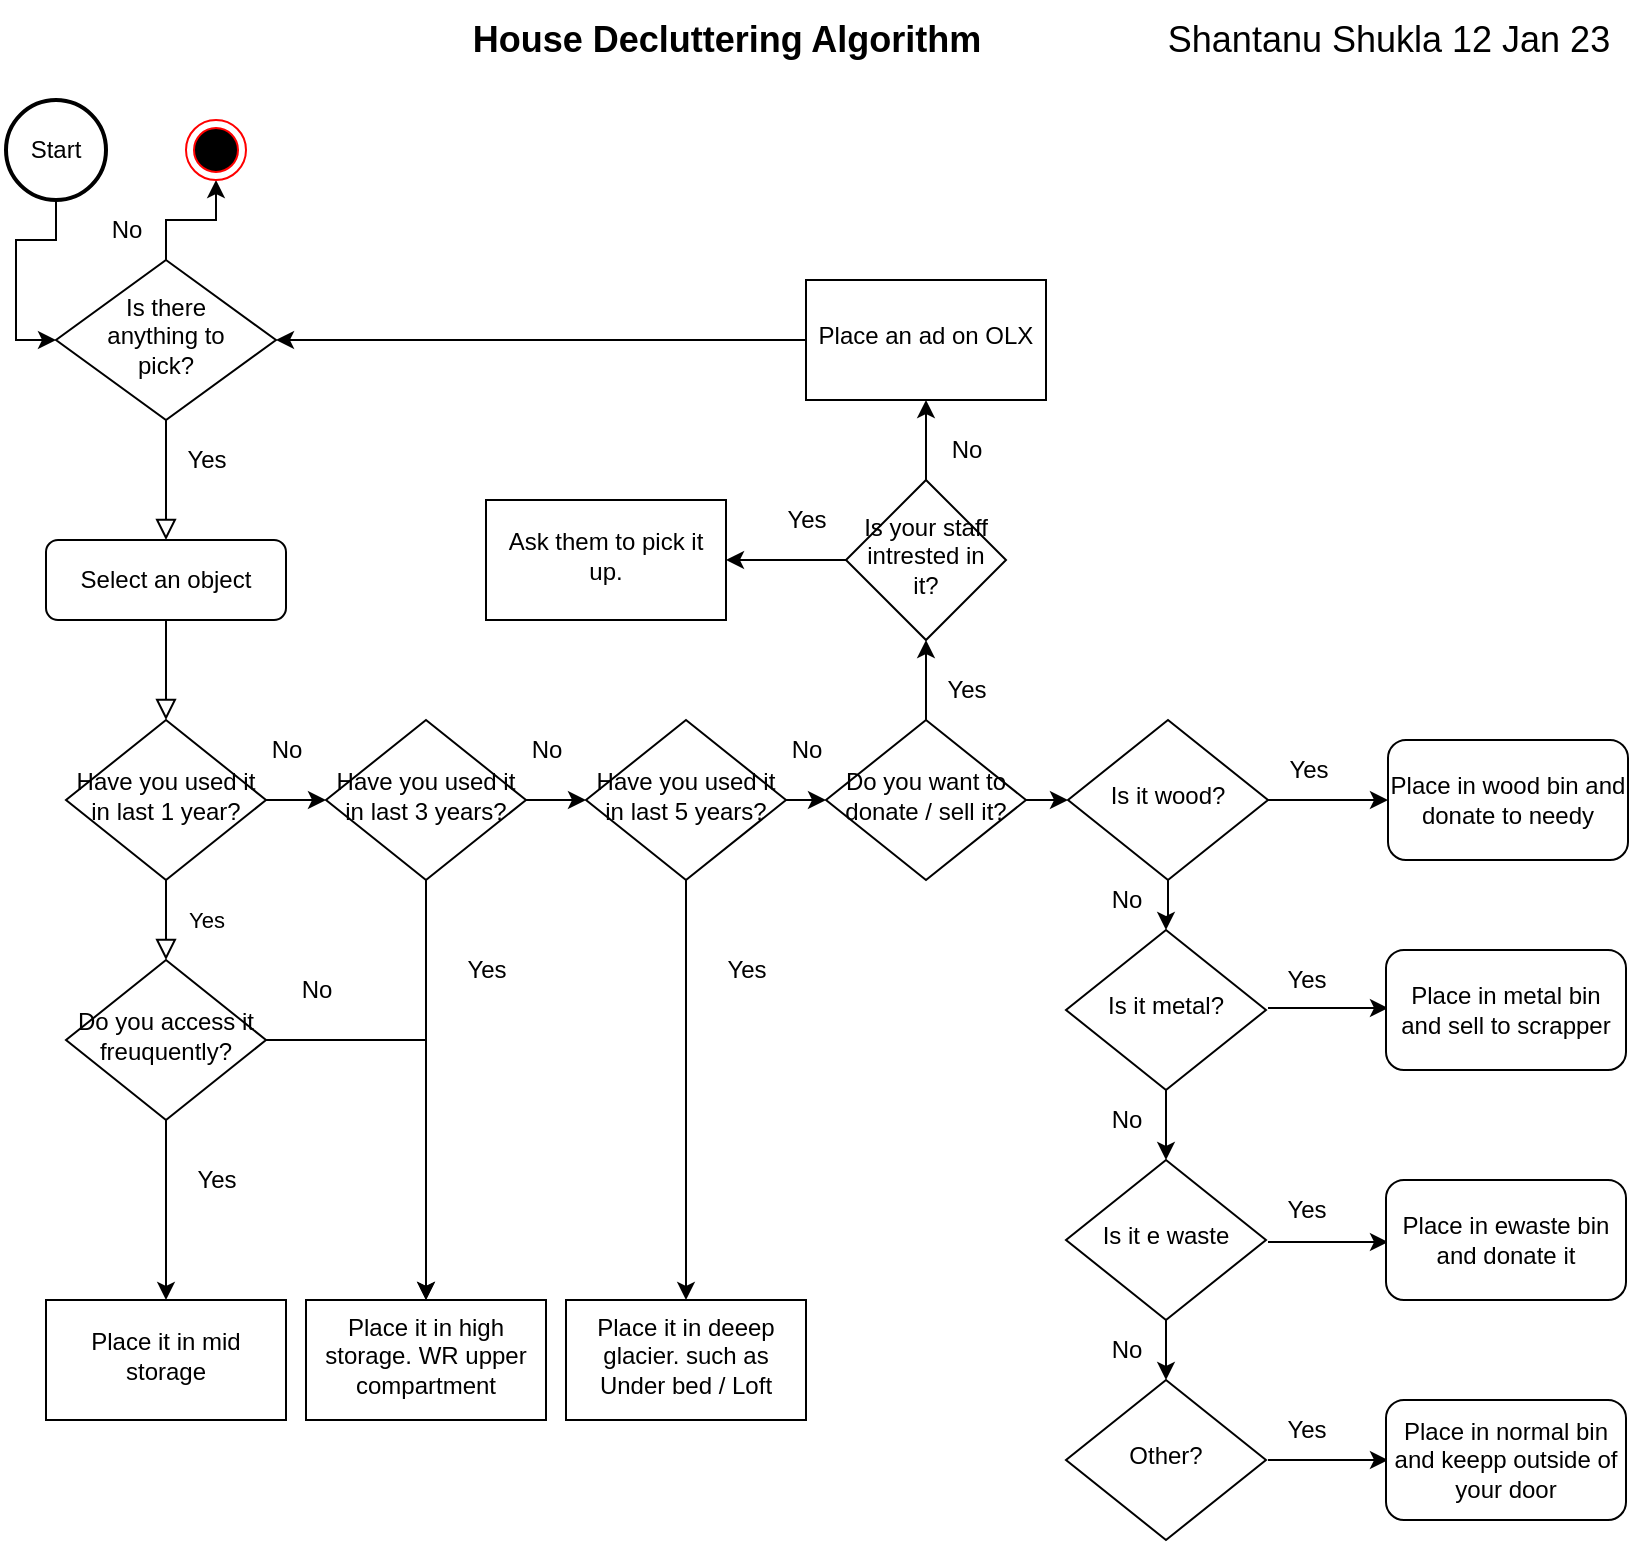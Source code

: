 <mxfile version="20.3.1" type="github"><diagram id="C5RBs43oDa-KdzZeNtuy" name="Page-1"><mxGraphModel dx="1422" dy="762" grid="1" gridSize="10" guides="1" tooltips="1" connect="1" arrows="1" fold="1" page="1" pageScale="1" pageWidth="827" pageHeight="1169" math="0" shadow="0"><root><mxCell id="WIyWlLk6GJQsqaUBKTNV-0"/><mxCell id="WIyWlLk6GJQsqaUBKTNV-1" parent="WIyWlLk6GJQsqaUBKTNV-0"/><mxCell id="WIyWlLk6GJQsqaUBKTNV-2" value="" style="rounded=0;html=1;jettySize=auto;orthogonalLoop=1;fontSize=11;endArrow=block;endFill=0;endSize=8;strokeWidth=1;shadow=0;labelBackgroundColor=none;edgeStyle=orthogonalEdgeStyle;" parent="WIyWlLk6GJQsqaUBKTNV-1" source="WIyWlLk6GJQsqaUBKTNV-3" target="WIyWlLk6GJQsqaUBKTNV-6" edge="1"><mxGeometry relative="1" as="geometry"/></mxCell><mxCell id="WIyWlLk6GJQsqaUBKTNV-3" value="Select an object" style="rounded=1;whiteSpace=wrap;html=1;fontSize=12;glass=0;strokeWidth=1;shadow=0;" parent="WIyWlLk6GJQsqaUBKTNV-1" vertex="1"><mxGeometry x="30" y="270" width="120" height="40" as="geometry"/></mxCell><mxCell id="WIyWlLk6GJQsqaUBKTNV-4" value="Yes" style="rounded=0;html=1;jettySize=auto;orthogonalLoop=1;fontSize=11;endArrow=block;endFill=0;endSize=8;strokeWidth=1;shadow=0;labelBackgroundColor=none;edgeStyle=orthogonalEdgeStyle;" parent="WIyWlLk6GJQsqaUBKTNV-1" source="WIyWlLk6GJQsqaUBKTNV-6" target="WIyWlLk6GJQsqaUBKTNV-10" edge="1"><mxGeometry y="20" relative="1" as="geometry"><mxPoint as="offset"/></mxGeometry></mxCell><mxCell id="WIyWlLk6GJQsqaUBKTNV-6" value="Have you used it in last 1 year?" style="rhombus;whiteSpace=wrap;html=1;shadow=0;fontFamily=Helvetica;fontSize=12;align=center;strokeWidth=1;spacing=6;spacingTop=-4;" parent="WIyWlLk6GJQsqaUBKTNV-1" vertex="1"><mxGeometry x="40" y="360" width="100" height="80" as="geometry"/></mxCell><mxCell id="6GguWPpO1OJxH0Fzi7PT-32" value="" style="edgeStyle=orthogonalEdgeStyle;rounded=0;orthogonalLoop=1;jettySize=auto;html=1;" edge="1" parent="WIyWlLk6GJQsqaUBKTNV-1" source="WIyWlLk6GJQsqaUBKTNV-10" target="6GguWPpO1OJxH0Fzi7PT-31"><mxGeometry relative="1" as="geometry"/></mxCell><mxCell id="6GguWPpO1OJxH0Fzi7PT-70" style="edgeStyle=orthogonalEdgeStyle;rounded=0;orthogonalLoop=1;jettySize=auto;html=1;exitX=1;exitY=0.5;exitDx=0;exitDy=0;" edge="1" parent="WIyWlLk6GJQsqaUBKTNV-1" source="WIyWlLk6GJQsqaUBKTNV-10" target="6GguWPpO1OJxH0Fzi7PT-27"><mxGeometry relative="1" as="geometry"/></mxCell><mxCell id="WIyWlLk6GJQsqaUBKTNV-10" value="Do you access it freuquently?" style="rhombus;whiteSpace=wrap;html=1;shadow=0;fontFamily=Helvetica;fontSize=12;align=center;strokeWidth=1;spacing=6;spacingTop=-4;rounded=0;" parent="WIyWlLk6GJQsqaUBKTNV-1" vertex="1"><mxGeometry x="40" y="480" width="100" height="80" as="geometry"/></mxCell><mxCell id="6GguWPpO1OJxH0Fzi7PT-50" style="edgeStyle=orthogonalEdgeStyle;rounded=0;orthogonalLoop=1;jettySize=auto;html=1;exitX=0.5;exitY=1;exitDx=0;exitDy=0;exitPerimeter=0;entryX=0;entryY=0.5;entryDx=0;entryDy=0;" edge="1" parent="WIyWlLk6GJQsqaUBKTNV-1" source="6GguWPpO1OJxH0Fzi7PT-0" target="6GguWPpO1OJxH0Fzi7PT-48"><mxGeometry relative="1" as="geometry"/></mxCell><mxCell id="6GguWPpO1OJxH0Fzi7PT-0" value="Start" style="strokeWidth=2;html=1;shape=mxgraph.flowchart.start_2;whiteSpace=wrap;" vertex="1" parent="WIyWlLk6GJQsqaUBKTNV-1"><mxGeometry x="10" y="50" width="50" height="50" as="geometry"/></mxCell><mxCell id="6GguWPpO1OJxH0Fzi7PT-1" value="" style="rounded=0;html=1;jettySize=auto;orthogonalLoop=1;fontSize=11;endArrow=block;endFill=0;endSize=8;strokeWidth=1;shadow=0;labelBackgroundColor=none;edgeStyle=orthogonalEdgeStyle;" edge="1" parent="WIyWlLk6GJQsqaUBKTNV-1" source="6GguWPpO1OJxH0Fzi7PT-48"><mxGeometry relative="1" as="geometry"><mxPoint x="90" y="220" as="sourcePoint"/><mxPoint x="90" y="270" as="targetPoint"/></mxGeometry></mxCell><mxCell id="6GguWPpO1OJxH0Fzi7PT-4" style="edgeStyle=orthogonalEdgeStyle;rounded=0;orthogonalLoop=1;jettySize=auto;html=1;exitX=1;exitY=0.5;exitDx=0;exitDy=0;entryX=0;entryY=0.5;entryDx=0;entryDy=0;" edge="1" parent="WIyWlLk6GJQsqaUBKTNV-1" source="6GguWPpO1OJxH0Fzi7PT-2" target="6GguWPpO1OJxH0Fzi7PT-3"><mxGeometry relative="1" as="geometry"/></mxCell><mxCell id="6GguWPpO1OJxH0Fzi7PT-40" value="" style="edgeStyle=orthogonalEdgeStyle;rounded=0;orthogonalLoop=1;jettySize=auto;html=1;" edge="1" parent="WIyWlLk6GJQsqaUBKTNV-1" source="6GguWPpO1OJxH0Fzi7PT-2" target="6GguWPpO1OJxH0Fzi7PT-5"><mxGeometry relative="1" as="geometry"/></mxCell><mxCell id="6GguWPpO1OJxH0Fzi7PT-2" value="Is it wood?" style="rhombus;whiteSpace=wrap;html=1;shadow=0;fontFamily=Helvetica;fontSize=12;align=center;strokeWidth=1;spacing=6;spacingTop=-4;" vertex="1" parent="WIyWlLk6GJQsqaUBKTNV-1"><mxGeometry x="541" y="360" width="100" height="80" as="geometry"/></mxCell><mxCell id="6GguWPpO1OJxH0Fzi7PT-3" value="Place in wood bin and donate to needy" style="rounded=1;whiteSpace=wrap;html=1;" vertex="1" parent="WIyWlLk6GJQsqaUBKTNV-1"><mxGeometry x="701" y="370" width="120" height="60" as="geometry"/></mxCell><mxCell id="6GguWPpO1OJxH0Fzi7PT-37" value="" style="edgeStyle=orthogonalEdgeStyle;rounded=0;orthogonalLoop=1;jettySize=auto;html=1;" edge="1" parent="WIyWlLk6GJQsqaUBKTNV-1" source="6GguWPpO1OJxH0Fzi7PT-5" target="6GguWPpO1OJxH0Fzi7PT-6"><mxGeometry relative="1" as="geometry"/></mxCell><mxCell id="6GguWPpO1OJxH0Fzi7PT-5" value="Is it metal?" style="rhombus;whiteSpace=wrap;html=1;shadow=0;fontFamily=Helvetica;fontSize=12;align=center;strokeWidth=1;spacing=6;spacingTop=-4;" vertex="1" parent="WIyWlLk6GJQsqaUBKTNV-1"><mxGeometry x="540" y="465" width="100" height="80" as="geometry"/></mxCell><mxCell id="6GguWPpO1OJxH0Fzi7PT-38" value="" style="edgeStyle=orthogonalEdgeStyle;rounded=0;orthogonalLoop=1;jettySize=auto;html=1;" edge="1" parent="WIyWlLk6GJQsqaUBKTNV-1" source="6GguWPpO1OJxH0Fzi7PT-6" target="6GguWPpO1OJxH0Fzi7PT-7"><mxGeometry relative="1" as="geometry"/></mxCell><mxCell id="6GguWPpO1OJxH0Fzi7PT-6" value="Is it e waste" style="rhombus;whiteSpace=wrap;html=1;shadow=0;fontFamily=Helvetica;fontSize=12;align=center;strokeWidth=1;spacing=6;spacingTop=-4;" vertex="1" parent="WIyWlLk6GJQsqaUBKTNV-1"><mxGeometry x="540" y="580" width="100" height="80" as="geometry"/></mxCell><mxCell id="6GguWPpO1OJxH0Fzi7PT-7" value="Other?" style="rhombus;whiteSpace=wrap;html=1;shadow=0;fontFamily=Helvetica;fontSize=12;align=center;strokeWidth=1;spacing=6;spacingTop=-4;" vertex="1" parent="WIyWlLk6GJQsqaUBKTNV-1"><mxGeometry x="540" y="690" width="100" height="80" as="geometry"/></mxCell><mxCell id="6GguWPpO1OJxH0Fzi7PT-8" style="edgeStyle=orthogonalEdgeStyle;rounded=0;orthogonalLoop=1;jettySize=auto;html=1;exitX=1;exitY=0.5;exitDx=0;exitDy=0;entryX=0;entryY=0.5;entryDx=0;entryDy=0;" edge="1" parent="WIyWlLk6GJQsqaUBKTNV-1"><mxGeometry relative="1" as="geometry"><mxPoint x="641" y="504" as="sourcePoint"/><mxPoint x="701" y="504" as="targetPoint"/></mxGeometry></mxCell><mxCell id="6GguWPpO1OJxH0Fzi7PT-10" style="edgeStyle=orthogonalEdgeStyle;rounded=0;orthogonalLoop=1;jettySize=auto;html=1;exitX=1;exitY=0.5;exitDx=0;exitDy=0;entryX=0;entryY=0.5;entryDx=0;entryDy=0;" edge="1" parent="WIyWlLk6GJQsqaUBKTNV-1"><mxGeometry relative="1" as="geometry"><mxPoint x="641" y="621" as="sourcePoint"/><mxPoint x="701" y="621" as="targetPoint"/></mxGeometry></mxCell><mxCell id="6GguWPpO1OJxH0Fzi7PT-12" style="edgeStyle=orthogonalEdgeStyle;rounded=0;orthogonalLoop=1;jettySize=auto;html=1;exitX=1;exitY=0.5;exitDx=0;exitDy=0;entryX=0;entryY=0.5;entryDx=0;entryDy=0;" edge="1" parent="WIyWlLk6GJQsqaUBKTNV-1"><mxGeometry relative="1" as="geometry"><mxPoint x="641" y="730" as="sourcePoint"/><mxPoint x="701" y="730" as="targetPoint"/></mxGeometry></mxCell><mxCell id="6GguWPpO1OJxH0Fzi7PT-28" value="" style="edgeStyle=orthogonalEdgeStyle;rounded=0;orthogonalLoop=1;jettySize=auto;html=1;" edge="1" parent="WIyWlLk6GJQsqaUBKTNV-1" source="6GguWPpO1OJxH0Fzi7PT-14" target="6GguWPpO1OJxH0Fzi7PT-27"><mxGeometry relative="1" as="geometry"/></mxCell><mxCell id="6GguWPpO1OJxH0Fzi7PT-14" value="Have you used it in last 3 years?" style="rhombus;whiteSpace=wrap;html=1;shadow=0;fontFamily=Helvetica;fontSize=12;align=center;strokeWidth=1;spacing=6;spacingTop=-4;" vertex="1" parent="WIyWlLk6GJQsqaUBKTNV-1"><mxGeometry x="170" y="360" width="100" height="80" as="geometry"/></mxCell><mxCell id="6GguWPpO1OJxH0Fzi7PT-30" value="" style="edgeStyle=orthogonalEdgeStyle;rounded=0;orthogonalLoop=1;jettySize=auto;html=1;" edge="1" parent="WIyWlLk6GJQsqaUBKTNV-1" source="6GguWPpO1OJxH0Fzi7PT-15" target="6GguWPpO1OJxH0Fzi7PT-29"><mxGeometry relative="1" as="geometry"/></mxCell><mxCell id="6GguWPpO1OJxH0Fzi7PT-33" style="edgeStyle=orthogonalEdgeStyle;rounded=0;orthogonalLoop=1;jettySize=auto;html=1;exitX=1;exitY=0.5;exitDx=0;exitDy=0;entryX=0;entryY=0.5;entryDx=0;entryDy=0;" edge="1" parent="WIyWlLk6GJQsqaUBKTNV-1" source="6GguWPpO1OJxH0Fzi7PT-15" target="6GguWPpO1OJxH0Fzi7PT-16"><mxGeometry relative="1" as="geometry"/></mxCell><mxCell id="6GguWPpO1OJxH0Fzi7PT-15" value="Have you used it in last 5 years?" style="rhombus;whiteSpace=wrap;html=1;shadow=0;fontFamily=Helvetica;fontSize=12;align=center;strokeWidth=1;spacing=6;spacingTop=-4;" vertex="1" parent="WIyWlLk6GJQsqaUBKTNV-1"><mxGeometry x="300" y="360" width="100" height="80" as="geometry"/></mxCell><mxCell id="6GguWPpO1OJxH0Fzi7PT-20" value="" style="edgeStyle=orthogonalEdgeStyle;rounded=0;orthogonalLoop=1;jettySize=auto;html=1;" edge="1" parent="WIyWlLk6GJQsqaUBKTNV-1" source="6GguWPpO1OJxH0Fzi7PT-16" target="6GguWPpO1OJxH0Fzi7PT-19"><mxGeometry relative="1" as="geometry"/></mxCell><mxCell id="6GguWPpO1OJxH0Fzi7PT-39" value="" style="edgeStyle=orthogonalEdgeStyle;rounded=0;orthogonalLoop=1;jettySize=auto;html=1;" edge="1" parent="WIyWlLk6GJQsqaUBKTNV-1" source="6GguWPpO1OJxH0Fzi7PT-16" target="6GguWPpO1OJxH0Fzi7PT-2"><mxGeometry relative="1" as="geometry"/></mxCell><mxCell id="6GguWPpO1OJxH0Fzi7PT-16" value="Do you want to donate / sell it?" style="rhombus;whiteSpace=wrap;html=1;shadow=0;fontFamily=Helvetica;fontSize=12;align=center;strokeWidth=1;spacing=6;spacingTop=-4;" vertex="1" parent="WIyWlLk6GJQsqaUBKTNV-1"><mxGeometry x="420" y="360" width="100" height="80" as="geometry"/></mxCell><mxCell id="6GguWPpO1OJxH0Fzi7PT-22" value="" style="edgeStyle=orthogonalEdgeStyle;rounded=0;orthogonalLoop=1;jettySize=auto;html=1;" edge="1" parent="WIyWlLk6GJQsqaUBKTNV-1" source="6GguWPpO1OJxH0Fzi7PT-19" target="6GguWPpO1OJxH0Fzi7PT-21"><mxGeometry relative="1" as="geometry"/></mxCell><mxCell id="6GguWPpO1OJxH0Fzi7PT-24" value="" style="edgeStyle=orthogonalEdgeStyle;rounded=0;orthogonalLoop=1;jettySize=auto;html=1;" edge="1" parent="WIyWlLk6GJQsqaUBKTNV-1" source="6GguWPpO1OJxH0Fzi7PT-19" target="6GguWPpO1OJxH0Fzi7PT-23"><mxGeometry relative="1" as="geometry"/></mxCell><mxCell id="6GguWPpO1OJxH0Fzi7PT-19" value="Is your staff intrested in it?" style="rhombus;whiteSpace=wrap;html=1;shadow=0;strokeWidth=1;spacing=6;spacingTop=-4;" vertex="1" parent="WIyWlLk6GJQsqaUBKTNV-1"><mxGeometry x="430" y="240" width="80" height="80" as="geometry"/></mxCell><mxCell id="6GguWPpO1OJxH0Fzi7PT-49" value="" style="edgeStyle=orthogonalEdgeStyle;rounded=0;orthogonalLoop=1;jettySize=auto;html=1;" edge="1" parent="WIyWlLk6GJQsqaUBKTNV-1" source="6GguWPpO1OJxH0Fzi7PT-21" target="6GguWPpO1OJxH0Fzi7PT-48"><mxGeometry relative="1" as="geometry"/></mxCell><mxCell id="6GguWPpO1OJxH0Fzi7PT-21" value="Place an ad on OLX" style="whiteSpace=wrap;html=1;shadow=0;strokeWidth=1;spacing=6;spacingTop=-4;" vertex="1" parent="WIyWlLk6GJQsqaUBKTNV-1"><mxGeometry x="410" y="140" width="120" height="60" as="geometry"/></mxCell><mxCell id="6GguWPpO1OJxH0Fzi7PT-23" value="Ask them to pick it up." style="whiteSpace=wrap;html=1;shadow=0;strokeWidth=1;spacing=6;spacingTop=-4;" vertex="1" parent="WIyWlLk6GJQsqaUBKTNV-1"><mxGeometry x="250" y="250" width="120" height="60" as="geometry"/></mxCell><mxCell id="6GguWPpO1OJxH0Fzi7PT-25" value="" style="endArrow=classic;html=1;rounded=0;entryX=0;entryY=0.5;entryDx=0;entryDy=0;" edge="1" parent="WIyWlLk6GJQsqaUBKTNV-1" target="6GguWPpO1OJxH0Fzi7PT-14"><mxGeometry width="50" height="50" relative="1" as="geometry"><mxPoint x="140" y="400" as="sourcePoint"/><mxPoint x="190" y="350" as="targetPoint"/></mxGeometry></mxCell><mxCell id="6GguWPpO1OJxH0Fzi7PT-26" value="" style="endArrow=classic;html=1;rounded=0;" edge="1" parent="WIyWlLk6GJQsqaUBKTNV-1" source="6GguWPpO1OJxH0Fzi7PT-14" target="6GguWPpO1OJxH0Fzi7PT-15"><mxGeometry width="50" height="50" relative="1" as="geometry"><mxPoint x="280" y="400" as="sourcePoint"/><mxPoint x="330" y="350" as="targetPoint"/></mxGeometry></mxCell><mxCell id="6GguWPpO1OJxH0Fzi7PT-27" value="Place it in high storage. WR upper compartment" style="whiteSpace=wrap;html=1;shadow=0;strokeWidth=1;spacing=6;spacingTop=-4;" vertex="1" parent="WIyWlLk6GJQsqaUBKTNV-1"><mxGeometry x="160" y="650" width="120" height="60" as="geometry"/></mxCell><mxCell id="6GguWPpO1OJxH0Fzi7PT-29" value="Place it in deeep glacier. such as Under bed / Loft" style="whiteSpace=wrap;html=1;shadow=0;strokeWidth=1;spacing=6;spacingTop=-4;" vertex="1" parent="WIyWlLk6GJQsqaUBKTNV-1"><mxGeometry x="290" y="650" width="120" height="60" as="geometry"/></mxCell><mxCell id="6GguWPpO1OJxH0Fzi7PT-31" value="Place it in mid storage" style="whiteSpace=wrap;html=1;shadow=0;strokeWidth=1;spacing=6;spacingTop=-4;rounded=0;" vertex="1" parent="WIyWlLk6GJQsqaUBKTNV-1"><mxGeometry x="30" y="650" width="120" height="60" as="geometry"/></mxCell><mxCell id="6GguWPpO1OJxH0Fzi7PT-41" value="Place in metal bin and sell to scrapper" style="rounded=1;whiteSpace=wrap;html=1;" vertex="1" parent="WIyWlLk6GJQsqaUBKTNV-1"><mxGeometry x="700" y="475" width="120" height="60" as="geometry"/></mxCell><mxCell id="6GguWPpO1OJxH0Fzi7PT-42" value="Place in ewaste bin and donate it" style="rounded=1;whiteSpace=wrap;html=1;" vertex="1" parent="WIyWlLk6GJQsqaUBKTNV-1"><mxGeometry x="700" y="590" width="120" height="60" as="geometry"/></mxCell><mxCell id="6GguWPpO1OJxH0Fzi7PT-43" value="Place in normal bin and keepp outside of your door" style="rounded=1;whiteSpace=wrap;html=1;" vertex="1" parent="WIyWlLk6GJQsqaUBKTNV-1"><mxGeometry x="700" y="700" width="120" height="60" as="geometry"/></mxCell><mxCell id="6GguWPpO1OJxH0Fzi7PT-52" style="edgeStyle=orthogonalEdgeStyle;rounded=0;orthogonalLoop=1;jettySize=auto;html=1;exitX=0.5;exitY=0;exitDx=0;exitDy=0;entryX=0.5;entryY=1;entryDx=0;entryDy=0;" edge="1" parent="WIyWlLk6GJQsqaUBKTNV-1" source="6GguWPpO1OJxH0Fzi7PT-48" target="6GguWPpO1OJxH0Fzi7PT-51"><mxGeometry relative="1" as="geometry"/></mxCell><mxCell id="6GguWPpO1OJxH0Fzi7PT-48" value="Is there &lt;br&gt;anything to &lt;br&gt;pick?" style="rhombus;whiteSpace=wrap;html=1;shadow=0;strokeWidth=1;spacing=6;spacingTop=-4;" vertex="1" parent="WIyWlLk6GJQsqaUBKTNV-1"><mxGeometry x="35" y="130" width="110" height="80" as="geometry"/></mxCell><mxCell id="6GguWPpO1OJxH0Fzi7PT-51" value="" style="ellipse;html=1;shape=endState;fillColor=#000000;strokeColor=#ff0000;rounded=0;" vertex="1" parent="WIyWlLk6GJQsqaUBKTNV-1"><mxGeometry x="100" y="60" width="30" height="30" as="geometry"/></mxCell><mxCell id="6GguWPpO1OJxH0Fzi7PT-53" value="Yes" style="text;html=1;align=center;verticalAlign=middle;resizable=0;points=[];autosize=1;strokeColor=none;fillColor=none;" vertex="1" parent="WIyWlLk6GJQsqaUBKTNV-1"><mxGeometry x="90" y="215" width="40" height="30" as="geometry"/></mxCell><mxCell id="6GguWPpO1OJxH0Fzi7PT-54" value="No" style="text;html=1;align=center;verticalAlign=middle;resizable=0;points=[];autosize=1;strokeColor=none;fillColor=none;" vertex="1" parent="WIyWlLk6GJQsqaUBKTNV-1"><mxGeometry x="50" y="100" width="40" height="30" as="geometry"/></mxCell><mxCell id="6GguWPpO1OJxH0Fzi7PT-55" value="No" style="text;html=1;align=center;verticalAlign=middle;resizable=0;points=[];autosize=1;strokeColor=none;fillColor=none;" vertex="1" parent="WIyWlLk6GJQsqaUBKTNV-1"><mxGeometry x="130" y="360" width="40" height="30" as="geometry"/></mxCell><mxCell id="6GguWPpO1OJxH0Fzi7PT-56" value="No" style="text;html=1;align=center;verticalAlign=middle;resizable=0;points=[];autosize=1;strokeColor=none;fillColor=none;" vertex="1" parent="WIyWlLk6GJQsqaUBKTNV-1"><mxGeometry x="260" y="360" width="40" height="30" as="geometry"/></mxCell><mxCell id="6GguWPpO1OJxH0Fzi7PT-57" value="No" style="text;html=1;align=center;verticalAlign=middle;resizable=0;points=[];autosize=1;strokeColor=none;fillColor=none;" vertex="1" parent="WIyWlLk6GJQsqaUBKTNV-1"><mxGeometry x="390" y="360" width="40" height="30" as="geometry"/></mxCell><mxCell id="6GguWPpO1OJxH0Fzi7PT-58" value="Yes" style="text;html=1;align=center;verticalAlign=middle;resizable=0;points=[];autosize=1;strokeColor=none;fillColor=none;" vertex="1" parent="WIyWlLk6GJQsqaUBKTNV-1"><mxGeometry x="230" y="470" width="40" height="30" as="geometry"/></mxCell><mxCell id="6GguWPpO1OJxH0Fzi7PT-59" value="Yes" style="text;html=1;align=center;verticalAlign=middle;resizable=0;points=[];autosize=1;strokeColor=none;fillColor=none;" vertex="1" parent="WIyWlLk6GJQsqaUBKTNV-1"><mxGeometry x="360" y="470" width="40" height="30" as="geometry"/></mxCell><mxCell id="6GguWPpO1OJxH0Fzi7PT-60" value="Yes" style="text;html=1;align=center;verticalAlign=middle;resizable=0;points=[];autosize=1;strokeColor=none;fillColor=none;" vertex="1" parent="WIyWlLk6GJQsqaUBKTNV-1"><mxGeometry x="641" y="370" width="40" height="30" as="geometry"/></mxCell><mxCell id="6GguWPpO1OJxH0Fzi7PT-61" value="Yes" style="text;html=1;align=center;verticalAlign=middle;resizable=0;points=[];autosize=1;strokeColor=none;fillColor=none;" vertex="1" parent="WIyWlLk6GJQsqaUBKTNV-1"><mxGeometry x="640" y="475" width="40" height="30" as="geometry"/></mxCell><mxCell id="6GguWPpO1OJxH0Fzi7PT-62" value="Yes" style="text;html=1;align=center;verticalAlign=middle;resizable=0;points=[];autosize=1;strokeColor=none;fillColor=none;" vertex="1" parent="WIyWlLk6GJQsqaUBKTNV-1"><mxGeometry x="640" y="590" width="40" height="30" as="geometry"/></mxCell><mxCell id="6GguWPpO1OJxH0Fzi7PT-63" value="Yes" style="text;html=1;align=center;verticalAlign=middle;resizable=0;points=[];autosize=1;strokeColor=none;fillColor=none;" vertex="1" parent="WIyWlLk6GJQsqaUBKTNV-1"><mxGeometry x="640" y="700" width="40" height="30" as="geometry"/></mxCell><mxCell id="6GguWPpO1OJxH0Fzi7PT-64" value="Yes" style="text;html=1;align=center;verticalAlign=middle;resizable=0;points=[];autosize=1;strokeColor=none;fillColor=none;" vertex="1" parent="WIyWlLk6GJQsqaUBKTNV-1"><mxGeometry x="470" y="330" width="40" height="30" as="geometry"/></mxCell><mxCell id="6GguWPpO1OJxH0Fzi7PT-65" value="Yes" style="text;html=1;align=center;verticalAlign=middle;resizable=0;points=[];autosize=1;strokeColor=none;fillColor=none;" vertex="1" parent="WIyWlLk6GJQsqaUBKTNV-1"><mxGeometry x="390" y="245" width="40" height="30" as="geometry"/></mxCell><mxCell id="6GguWPpO1OJxH0Fzi7PT-66" value="No" style="text;html=1;align=center;verticalAlign=middle;resizable=0;points=[];autosize=1;strokeColor=none;fillColor=none;" vertex="1" parent="WIyWlLk6GJQsqaUBKTNV-1"><mxGeometry x="470" y="210" width="40" height="30" as="geometry"/></mxCell><mxCell id="6GguWPpO1OJxH0Fzi7PT-67" value="No" style="text;html=1;align=center;verticalAlign=middle;resizable=0;points=[];autosize=1;strokeColor=none;fillColor=none;" vertex="1" parent="WIyWlLk6GJQsqaUBKTNV-1"><mxGeometry x="550" y="435" width="40" height="30" as="geometry"/></mxCell><mxCell id="6GguWPpO1OJxH0Fzi7PT-68" value="No" style="text;html=1;align=center;verticalAlign=middle;resizable=0;points=[];autosize=1;strokeColor=none;fillColor=none;" vertex="1" parent="WIyWlLk6GJQsqaUBKTNV-1"><mxGeometry x="550" y="545" width="40" height="30" as="geometry"/></mxCell><mxCell id="6GguWPpO1OJxH0Fzi7PT-69" value="No" style="text;html=1;align=center;verticalAlign=middle;resizable=0;points=[];autosize=1;strokeColor=none;fillColor=none;" vertex="1" parent="WIyWlLk6GJQsqaUBKTNV-1"><mxGeometry x="550" y="660" width="40" height="30" as="geometry"/></mxCell><mxCell id="6GguWPpO1OJxH0Fzi7PT-71" value="Yes" style="text;html=1;align=center;verticalAlign=middle;resizable=0;points=[];autosize=1;strokeColor=none;fillColor=none;" vertex="1" parent="WIyWlLk6GJQsqaUBKTNV-1"><mxGeometry x="95" y="575" width="40" height="30" as="geometry"/></mxCell><mxCell id="6GguWPpO1OJxH0Fzi7PT-72" value="No" style="text;html=1;align=center;verticalAlign=middle;resizable=0;points=[];autosize=1;strokeColor=none;fillColor=none;" vertex="1" parent="WIyWlLk6GJQsqaUBKTNV-1"><mxGeometry x="145" y="480" width="40" height="30" as="geometry"/></mxCell><mxCell id="6GguWPpO1OJxH0Fzi7PT-73" value="&lt;b&gt;&lt;font style=&quot;font-size: 18px;&quot;&gt;House Decluttering Algorithm&lt;/font&gt;&lt;/b&gt;" style="text;html=1;align=center;verticalAlign=middle;resizable=0;points=[];autosize=1;strokeColor=none;fillColor=none;" vertex="1" parent="WIyWlLk6GJQsqaUBKTNV-1"><mxGeometry x="230" width="280" height="40" as="geometry"/></mxCell><mxCell id="6GguWPpO1OJxH0Fzi7PT-74" value="Shantanu Shukla 12 Jan 23" style="text;html=1;align=center;verticalAlign=middle;resizable=0;points=[];autosize=1;strokeColor=none;fillColor=none;fontSize=18;" vertex="1" parent="WIyWlLk6GJQsqaUBKTNV-1"><mxGeometry x="581" width="240" height="40" as="geometry"/></mxCell></root></mxGraphModel></diagram></mxfile>